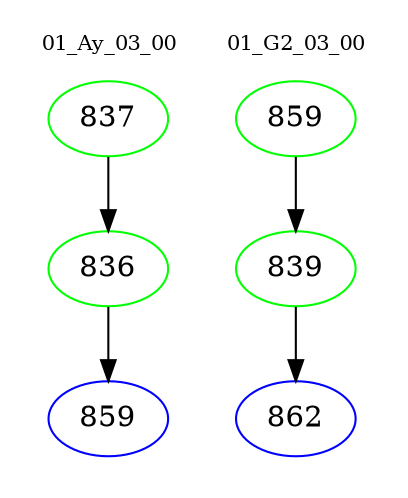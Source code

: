 digraph{
subgraph cluster_0 {
color = white
label = "01_Ay_03_00";
fontsize=10;
T0_837 [label="837", color="green"]
T0_837 -> T0_836 [color="black"]
T0_836 [label="836", color="green"]
T0_836 -> T0_859 [color="black"]
T0_859 [label="859", color="blue"]
}
subgraph cluster_1 {
color = white
label = "01_G2_03_00";
fontsize=10;
T1_859 [label="859", color="green"]
T1_859 -> T1_839 [color="black"]
T1_839 [label="839", color="green"]
T1_839 -> T1_862 [color="black"]
T1_862 [label="862", color="blue"]
}
}
